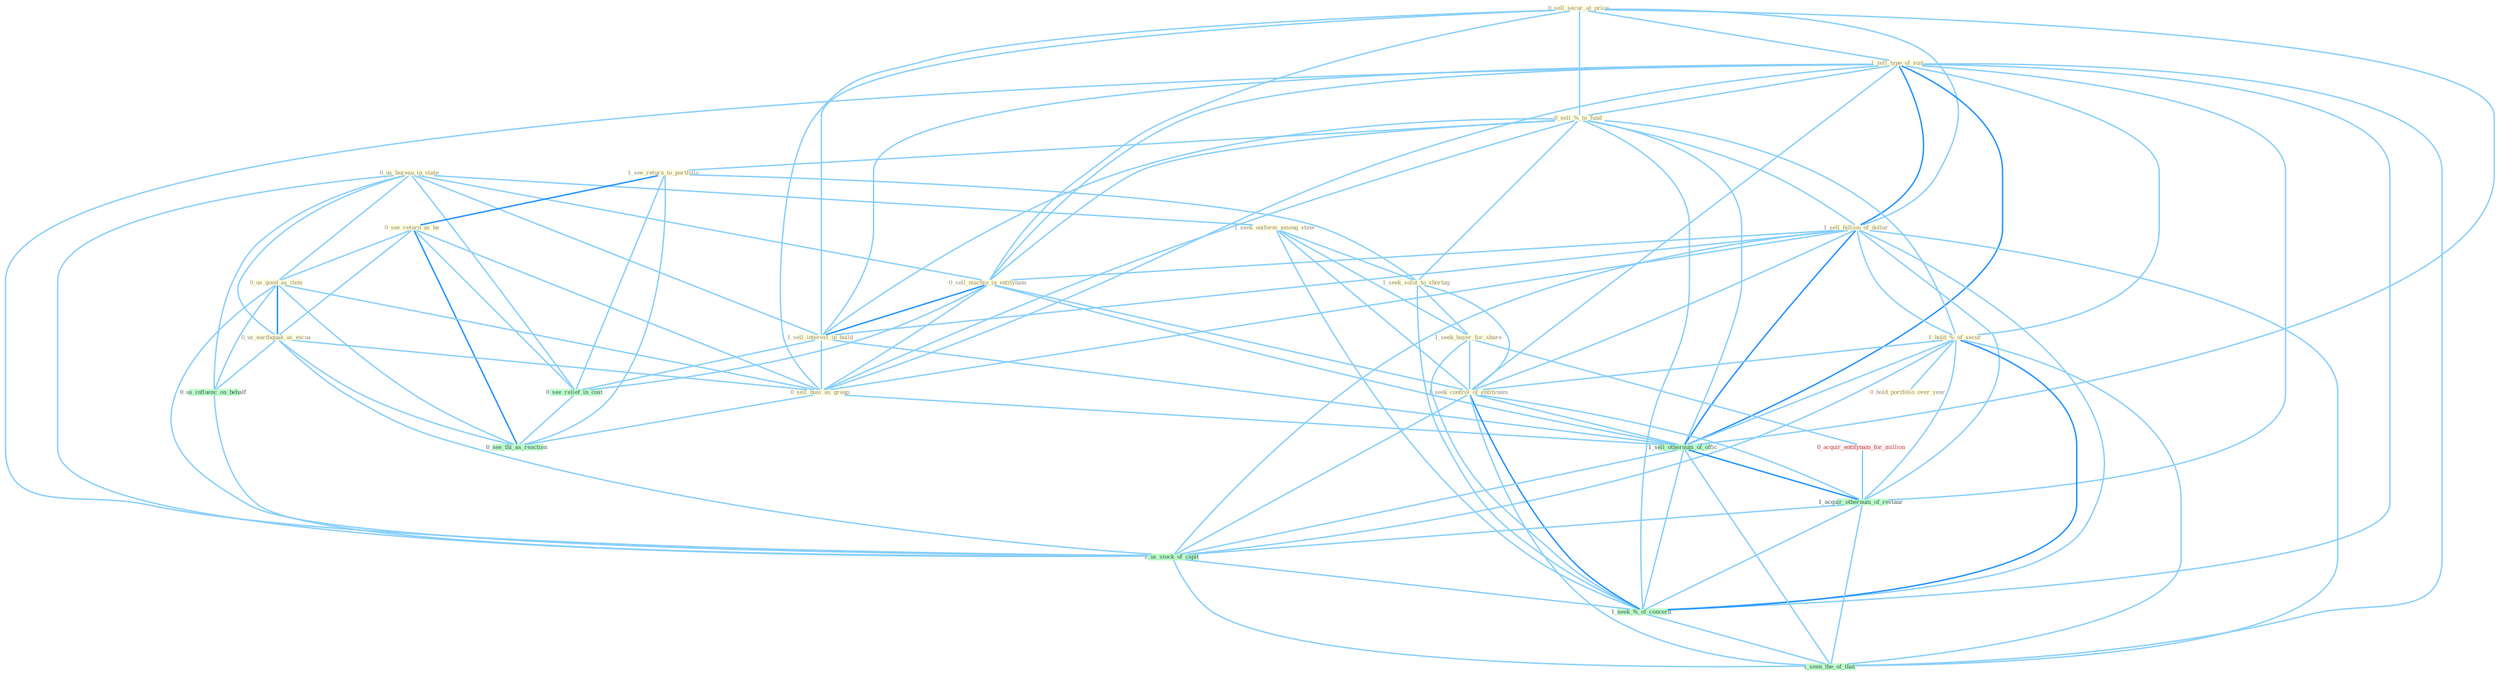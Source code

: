 Graph G{ 
    node
    [shape=polygon,style=filled,width=.5,height=.06,color="#BDFCC9",fixedsize=true,fontsize=4,
    fontcolor="#2f4f4f"];
    {node
    [color="#ffffe0", fontcolor="#8b7d6b"] "0_sell_secur_at_price " "1_sell_type_of_suit " "0_us_bureau_in_state " "0_sell_%_to_fund " "1_see_return_to_portfolio " "1_sell_billion_of_dollar " "0_see_return_as_be " "0_sell_machin_in_entitynam " "1_sell_interest_in_build " "1_seek_uniform_among_state " "0_us_good_as_item " "1_hold_%_of_secur " "0_us_earthquak_as_excus " "0_sell_busi_as_group " "1_seek_solut_to_shortag " "1_seek_buyer_for_share " "0_hold_portfolio_over_year " "1_seek_control_of_entitynam "}
{node [color="#fff0f5", fontcolor="#b22222"] "0_acquir_entitynam_for_million "}
edge [color="#B0E2FF"];

	"0_sell_secur_at_price " -- "1_sell_type_of_suit " [w="1", color="#87cefa" ];
	"0_sell_secur_at_price " -- "0_sell_%_to_fund " [w="1", color="#87cefa" ];
	"0_sell_secur_at_price " -- "1_sell_billion_of_dollar " [w="1", color="#87cefa" ];
	"0_sell_secur_at_price " -- "0_sell_machin_in_entitynam " [w="1", color="#87cefa" ];
	"0_sell_secur_at_price " -- "1_sell_interest_in_build " [w="1", color="#87cefa" ];
	"0_sell_secur_at_price " -- "0_sell_busi_as_group " [w="1", color="#87cefa" ];
	"0_sell_secur_at_price " -- "1_sell_othernum_of_offic " [w="1", color="#87cefa" ];
	"1_sell_type_of_suit " -- "0_sell_%_to_fund " [w="1", color="#87cefa" ];
	"1_sell_type_of_suit " -- "1_sell_billion_of_dollar " [w="2", color="#1e90ff" , len=0.8];
	"1_sell_type_of_suit " -- "0_sell_machin_in_entitynam " [w="1", color="#87cefa" ];
	"1_sell_type_of_suit " -- "1_sell_interest_in_build " [w="1", color="#87cefa" ];
	"1_sell_type_of_suit " -- "1_hold_%_of_secur " [w="1", color="#87cefa" ];
	"1_sell_type_of_suit " -- "0_sell_busi_as_group " [w="1", color="#87cefa" ];
	"1_sell_type_of_suit " -- "1_seek_control_of_entitynam " [w="1", color="#87cefa" ];
	"1_sell_type_of_suit " -- "1_sell_othernum_of_offic " [w="2", color="#1e90ff" , len=0.8];
	"1_sell_type_of_suit " -- "1_acquir_othernum_of_restaur " [w="1", color="#87cefa" ];
	"1_sell_type_of_suit " -- "1_us_stock_of_capit " [w="1", color="#87cefa" ];
	"1_sell_type_of_suit " -- "1_seek_%_of_concern " [w="1", color="#87cefa" ];
	"1_sell_type_of_suit " -- "1_seen_the_of_that " [w="1", color="#87cefa" ];
	"0_us_bureau_in_state " -- "0_sell_machin_in_entitynam " [w="1", color="#87cefa" ];
	"0_us_bureau_in_state " -- "1_sell_interest_in_build " [w="1", color="#87cefa" ];
	"0_us_bureau_in_state " -- "1_seek_uniform_among_state " [w="1", color="#87cefa" ];
	"0_us_bureau_in_state " -- "0_us_good_as_item " [w="1", color="#87cefa" ];
	"0_us_bureau_in_state " -- "0_us_earthquak_as_excus " [w="1", color="#87cefa" ];
	"0_us_bureau_in_state " -- "0_us_influenc_on_behalf " [w="1", color="#87cefa" ];
	"0_us_bureau_in_state " -- "0_see_relief_in_cost " [w="1", color="#87cefa" ];
	"0_us_bureau_in_state " -- "1_us_stock_of_capit " [w="1", color="#87cefa" ];
	"0_sell_%_to_fund " -- "1_see_return_to_portfolio " [w="1", color="#87cefa" ];
	"0_sell_%_to_fund " -- "1_sell_billion_of_dollar " [w="1", color="#87cefa" ];
	"0_sell_%_to_fund " -- "0_sell_machin_in_entitynam " [w="1", color="#87cefa" ];
	"0_sell_%_to_fund " -- "1_sell_interest_in_build " [w="1", color="#87cefa" ];
	"0_sell_%_to_fund " -- "1_hold_%_of_secur " [w="1", color="#87cefa" ];
	"0_sell_%_to_fund " -- "0_sell_busi_as_group " [w="1", color="#87cefa" ];
	"0_sell_%_to_fund " -- "1_seek_solut_to_shortag " [w="1", color="#87cefa" ];
	"0_sell_%_to_fund " -- "1_sell_othernum_of_offic " [w="1", color="#87cefa" ];
	"0_sell_%_to_fund " -- "1_seek_%_of_concern " [w="1", color="#87cefa" ];
	"1_see_return_to_portfolio " -- "0_see_return_as_be " [w="2", color="#1e90ff" , len=0.8];
	"1_see_return_to_portfolio " -- "1_seek_solut_to_shortag " [w="1", color="#87cefa" ];
	"1_see_return_to_portfolio " -- "0_see_relief_in_cost " [w="1", color="#87cefa" ];
	"1_see_return_to_portfolio " -- "0_see_thi_as_reaction " [w="1", color="#87cefa" ];
	"1_sell_billion_of_dollar " -- "0_sell_machin_in_entitynam " [w="1", color="#87cefa" ];
	"1_sell_billion_of_dollar " -- "1_sell_interest_in_build " [w="1", color="#87cefa" ];
	"1_sell_billion_of_dollar " -- "1_hold_%_of_secur " [w="1", color="#87cefa" ];
	"1_sell_billion_of_dollar " -- "0_sell_busi_as_group " [w="1", color="#87cefa" ];
	"1_sell_billion_of_dollar " -- "1_seek_control_of_entitynam " [w="1", color="#87cefa" ];
	"1_sell_billion_of_dollar " -- "1_sell_othernum_of_offic " [w="2", color="#1e90ff" , len=0.8];
	"1_sell_billion_of_dollar " -- "1_acquir_othernum_of_restaur " [w="1", color="#87cefa" ];
	"1_sell_billion_of_dollar " -- "1_us_stock_of_capit " [w="1", color="#87cefa" ];
	"1_sell_billion_of_dollar " -- "1_seek_%_of_concern " [w="1", color="#87cefa" ];
	"1_sell_billion_of_dollar " -- "1_seen_the_of_that " [w="1", color="#87cefa" ];
	"0_see_return_as_be " -- "0_us_good_as_item " [w="1", color="#87cefa" ];
	"0_see_return_as_be " -- "0_us_earthquak_as_excus " [w="1", color="#87cefa" ];
	"0_see_return_as_be " -- "0_sell_busi_as_group " [w="1", color="#87cefa" ];
	"0_see_return_as_be " -- "0_see_relief_in_cost " [w="1", color="#87cefa" ];
	"0_see_return_as_be " -- "0_see_thi_as_reaction " [w="2", color="#1e90ff" , len=0.8];
	"0_sell_machin_in_entitynam " -- "1_sell_interest_in_build " [w="2", color="#1e90ff" , len=0.8];
	"0_sell_machin_in_entitynam " -- "0_sell_busi_as_group " [w="1", color="#87cefa" ];
	"0_sell_machin_in_entitynam " -- "1_seek_control_of_entitynam " [w="1", color="#87cefa" ];
	"0_sell_machin_in_entitynam " -- "1_sell_othernum_of_offic " [w="1", color="#87cefa" ];
	"0_sell_machin_in_entitynam " -- "0_see_relief_in_cost " [w="1", color="#87cefa" ];
	"1_sell_interest_in_build " -- "0_sell_busi_as_group " [w="1", color="#87cefa" ];
	"1_sell_interest_in_build " -- "1_sell_othernum_of_offic " [w="1", color="#87cefa" ];
	"1_sell_interest_in_build " -- "0_see_relief_in_cost " [w="1", color="#87cefa" ];
	"1_seek_uniform_among_state " -- "1_seek_solut_to_shortag " [w="1", color="#87cefa" ];
	"1_seek_uniform_among_state " -- "1_seek_buyer_for_share " [w="1", color="#87cefa" ];
	"1_seek_uniform_among_state " -- "1_seek_control_of_entitynam " [w="1", color="#87cefa" ];
	"1_seek_uniform_among_state " -- "1_seek_%_of_concern " [w="1", color="#87cefa" ];
	"0_us_good_as_item " -- "0_us_earthquak_as_excus " [w="2", color="#1e90ff" , len=0.8];
	"0_us_good_as_item " -- "0_sell_busi_as_group " [w="1", color="#87cefa" ];
	"0_us_good_as_item " -- "0_us_influenc_on_behalf " [w="1", color="#87cefa" ];
	"0_us_good_as_item " -- "0_see_thi_as_reaction " [w="1", color="#87cefa" ];
	"0_us_good_as_item " -- "1_us_stock_of_capit " [w="1", color="#87cefa" ];
	"1_hold_%_of_secur " -- "0_hold_portfolio_over_year " [w="1", color="#87cefa" ];
	"1_hold_%_of_secur " -- "1_seek_control_of_entitynam " [w="1", color="#87cefa" ];
	"1_hold_%_of_secur " -- "1_sell_othernum_of_offic " [w="1", color="#87cefa" ];
	"1_hold_%_of_secur " -- "1_acquir_othernum_of_restaur " [w="1", color="#87cefa" ];
	"1_hold_%_of_secur " -- "1_us_stock_of_capit " [w="1", color="#87cefa" ];
	"1_hold_%_of_secur " -- "1_seek_%_of_concern " [w="2", color="#1e90ff" , len=0.8];
	"1_hold_%_of_secur " -- "1_seen_the_of_that " [w="1", color="#87cefa" ];
	"0_us_earthquak_as_excus " -- "0_sell_busi_as_group " [w="1", color="#87cefa" ];
	"0_us_earthquak_as_excus " -- "0_us_influenc_on_behalf " [w="1", color="#87cefa" ];
	"0_us_earthquak_as_excus " -- "0_see_thi_as_reaction " [w="1", color="#87cefa" ];
	"0_us_earthquak_as_excus " -- "1_us_stock_of_capit " [w="1", color="#87cefa" ];
	"0_sell_busi_as_group " -- "1_sell_othernum_of_offic " [w="1", color="#87cefa" ];
	"0_sell_busi_as_group " -- "0_see_thi_as_reaction " [w="1", color="#87cefa" ];
	"1_seek_solut_to_shortag " -- "1_seek_buyer_for_share " [w="1", color="#87cefa" ];
	"1_seek_solut_to_shortag " -- "1_seek_control_of_entitynam " [w="1", color="#87cefa" ];
	"1_seek_solut_to_shortag " -- "1_seek_%_of_concern " [w="1", color="#87cefa" ];
	"1_seek_buyer_for_share " -- "1_seek_control_of_entitynam " [w="1", color="#87cefa" ];
	"1_seek_buyer_for_share " -- "0_acquir_entitynam_for_million " [w="1", color="#87cefa" ];
	"1_seek_buyer_for_share " -- "1_seek_%_of_concern " [w="1", color="#87cefa" ];
	"1_seek_control_of_entitynam " -- "1_sell_othernum_of_offic " [w="1", color="#87cefa" ];
	"1_seek_control_of_entitynam " -- "1_acquir_othernum_of_restaur " [w="1", color="#87cefa" ];
	"1_seek_control_of_entitynam " -- "1_us_stock_of_capit " [w="1", color="#87cefa" ];
	"1_seek_control_of_entitynam " -- "1_seek_%_of_concern " [w="2", color="#1e90ff" , len=0.8];
	"1_seek_control_of_entitynam " -- "1_seen_the_of_that " [w="1", color="#87cefa" ];
	"0_acquir_entitynam_for_million " -- "1_acquir_othernum_of_restaur " [w="1", color="#87cefa" ];
	"1_sell_othernum_of_offic " -- "1_acquir_othernum_of_restaur " [w="2", color="#1e90ff" , len=0.8];
	"1_sell_othernum_of_offic " -- "1_us_stock_of_capit " [w="1", color="#87cefa" ];
	"1_sell_othernum_of_offic " -- "1_seek_%_of_concern " [w="1", color="#87cefa" ];
	"1_sell_othernum_of_offic " -- "1_seen_the_of_that " [w="1", color="#87cefa" ];
	"0_us_influenc_on_behalf " -- "1_us_stock_of_capit " [w="1", color="#87cefa" ];
	"0_see_relief_in_cost " -- "0_see_thi_as_reaction " [w="1", color="#87cefa" ];
	"1_acquir_othernum_of_restaur " -- "1_us_stock_of_capit " [w="1", color="#87cefa" ];
	"1_acquir_othernum_of_restaur " -- "1_seek_%_of_concern " [w="1", color="#87cefa" ];
	"1_acquir_othernum_of_restaur " -- "1_seen_the_of_that " [w="1", color="#87cefa" ];
	"1_us_stock_of_capit " -- "1_seek_%_of_concern " [w="1", color="#87cefa" ];
	"1_us_stock_of_capit " -- "1_seen_the_of_that " [w="1", color="#87cefa" ];
	"1_seek_%_of_concern " -- "1_seen_the_of_that " [w="1", color="#87cefa" ];
}
